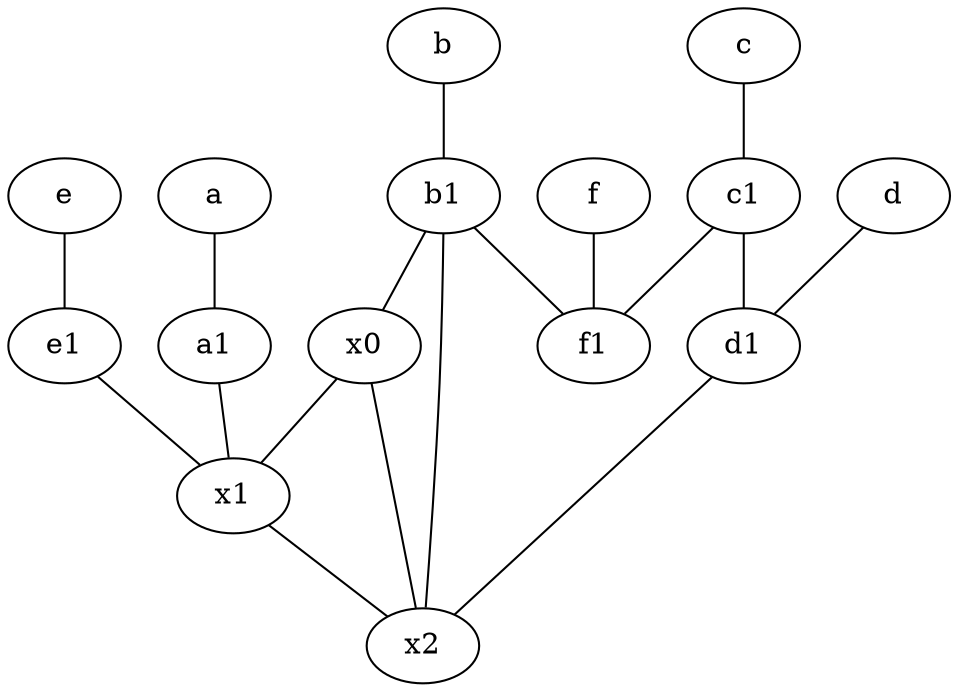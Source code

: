 graph {
	node [labelfontsize=50]
	c1 [labelfontsize=50 pos="4.5,3!"]
	d1 [labelfontsize=50 pos="3,5!"]
	b [labelfontsize=50 pos="10,4!"]
	f [labelfontsize=50 pos="3,9!"]
	x0 [labelfontsize=50]
	c [labelfontsize=50 pos="4.5,2!"]
	e1 [labelfontsize=50 pos="7,7!"]
	x1 [labelfontsize=50]
	f1 [labelfontsize=50 pos="3,8!"]
	a [labelfontsize=50 pos="8,2!"]
	b1 [labelfontsize=50 pos="9,4!"]
	x2 [labelfontsize=50]
	e [labelfontsize=50 pos="7,9!"]
	a1 [labelfontsize=50 pos="8,3!"]
	d [labelfontsize=50 pos="2,5!"]
	c1 -- d1
	b1 -- x2
	d -- d1
	x0 -- x2
	c1 -- f1
	d1 -- x2
	b -- b1
	x0 -- x1
	a -- a1
	x1 -- x2
	a1 -- x1
	c -- c1
	f -- f1
	e -- e1
	b1 -- f1
	b1 -- x0
	e1 -- x1
}
